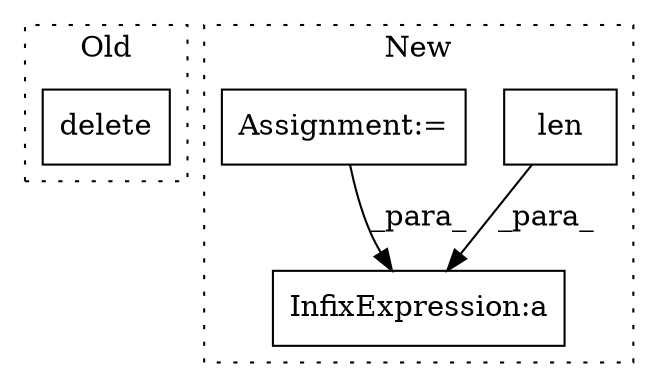 digraph G {
subgraph cluster0 {
1 [label="delete" a="32" s="7045,7068" l="7,1" shape="box"];
label = "Old";
style="dotted";
}
subgraph cluster1 {
2 [label="len" a="32" s="6575,6592" l="4,1" shape="box"];
3 [label="InfixExpression:a" a="27" s="6623" l="3" shape="box"];
4 [label="Assignment:=" a="7" s="6529" l="1" shape="box"];
label = "New";
style="dotted";
}
2 -> 3 [label="_para_"];
4 -> 3 [label="_para_"];
}
